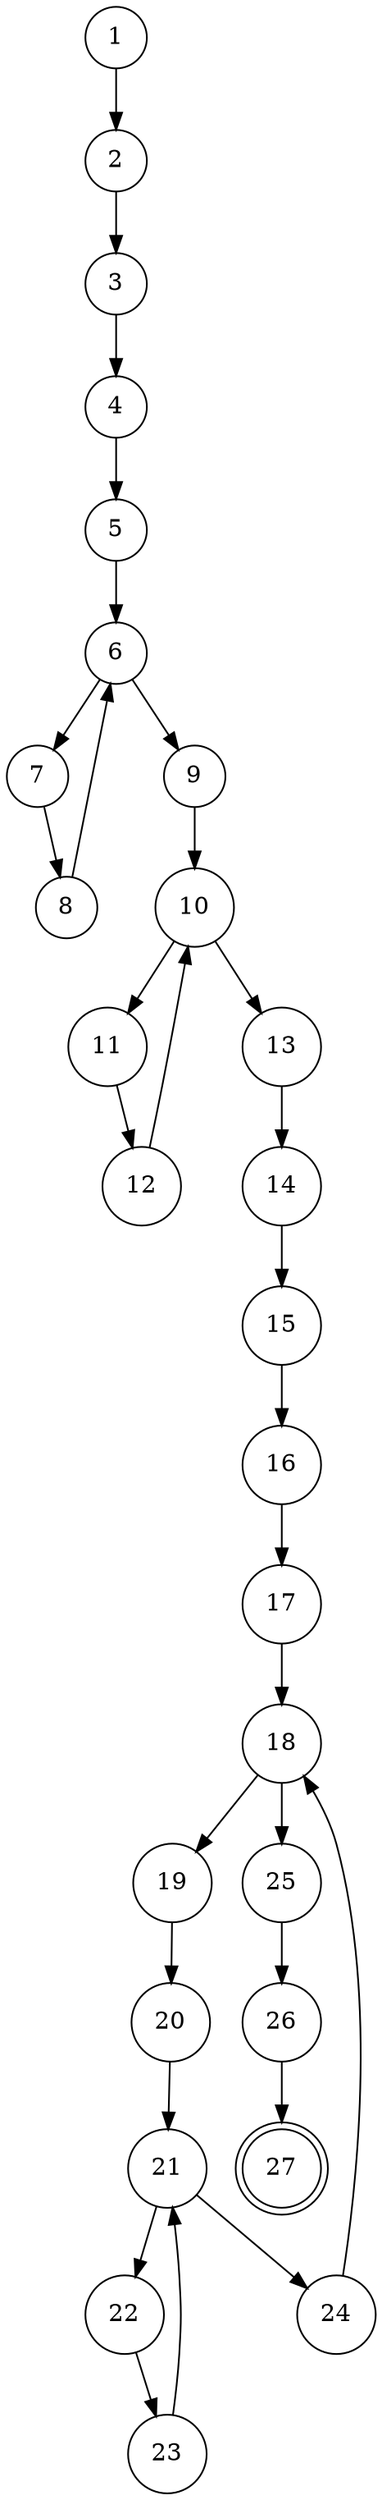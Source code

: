 digraph cfg{
node [shape = doublecircle] 27;
node [shape = circle];
/* definition of h_a at 1 */
/* definition of h_b at 1 */
/* definition of h_c at 1 */
/* definition of i at 5 */
/* definition of i at 5 */
/* definition of i at 9 */
/* definition of i at 9 */
/* definition of d_a at 13 */
/* definition of d_b at 14 */
/* definition of h_c at 16 */
/* definition of i at 17 */
/* definition of i at 17 */
/* definition of j at 20 */
/* definition of j at 20 */
/* definition of argc at 1 */
/* definition of argv at 1 */
/* definition of N at 1 */
/* definition of size at 1 */
/* definition of gridsize at 14 */
/* definition of blocksize at 14 */
/* cusage of N at 1 */
/* cusage of N at 1 */
/* cusage of size at 1 */
/* cusage of size at 1 */
/* cusage of size at 1 */
/* cusage of d_a at 2 */
/* cusage of size at 2 */
/* cusage of d_b at 3 */
/* cusage of size at 3 */
/* cusage of d_c at 4 */
/* cusage of size at 4 */
/* cusage of N at 6 */
/* cusage of N at 6 */
/* cusage of i at 8 */
/* cusage of h_a at 7 */
/* cusage of i at 7 */
/* cusage of N at 10 */
/* cusage of N at 10 */
/* cusage of i at 12 */
/* cusage of h_b at 11 */
/* cusage of i at 11 */
/* cusage of d_c at 14 */
/* cusage of size at 14 */
/* cusage of gridsize at 15 */
/* cusage of blocksize at 15 */
/* cusage of i at 24 */
/* cusage of j at 23 */
/* cusage of h_c at 22 */
/* cusage of i at 22 */
/* cusage of N at 22 */
/* cusage of j at 22 */
/* cusage of d_a at 25 */
/* cusage of d_b at 26 */
/* cusage of d_c at 27 */
/* cusage of h_a at 27 */
/* cusage of h_b at 27 */
/* cusage of h_c at 27 */
/* pusage of i at 6 */
/* pusage of i at 6 */
/* pusage of i at 10 */
/* pusage of i at 10 */
/* pusage of i at 18 */
/* pusage of i at 18 */
/* pusage of N at 18 */
/* pusage of N at 18 */
/* pusage of j at 21 */
/* pusage of j at 21 */
/* pusage of N at 21 */
/* pusage of N at 21 */
/* syncNode at 2 */
/* syncNode at 3 */
/* syncNode at 4 */
/* syncNode at 13 */
/* syncNode at 14 */
/* syncNode at 15 */
/* syncNode at 16 */
/* syncNode at 25 */
/* syncNode at 26 */
/* syncNode at 27 */
/* susage of d_a at 15 */
/* susage of d_b at 15 */
/* susage of d_c at 15 */
/* susage of N at 15 */
/* m_send.1 of d_a at 15 */
/* m_send.1 of d_b at 15 */
/* m_send.1 of d_c at 15 */
/* m_send.1 of N at 15 */
/* m_recv.1 of d_a at 16 */
/* m_recv.1 of d_b at 16 */
/* m_recv.1 of d_c at 16 */
1 -> 2;
2 -> 3;
3 -> 4;
4 -> 5;
5 -> 6;
6 -> 7;
7 -> 8;
8 -> 6;
6 -> 9;
9 -> 10;
10 -> 11;
11 -> 12;
12 -> 10;
10 -> 13;
13 -> 14;
14 -> 15;
15 -> 16;
16 -> 17;
17 -> 18;
18 -> 19;
19 -> 20;
20 -> 21;
21 -> 22;
22 -> 23;
23 -> 21;
21 -> 24;
24 -> 18;
18 -> 25;
25 -> 26;
26 -> 27;
}